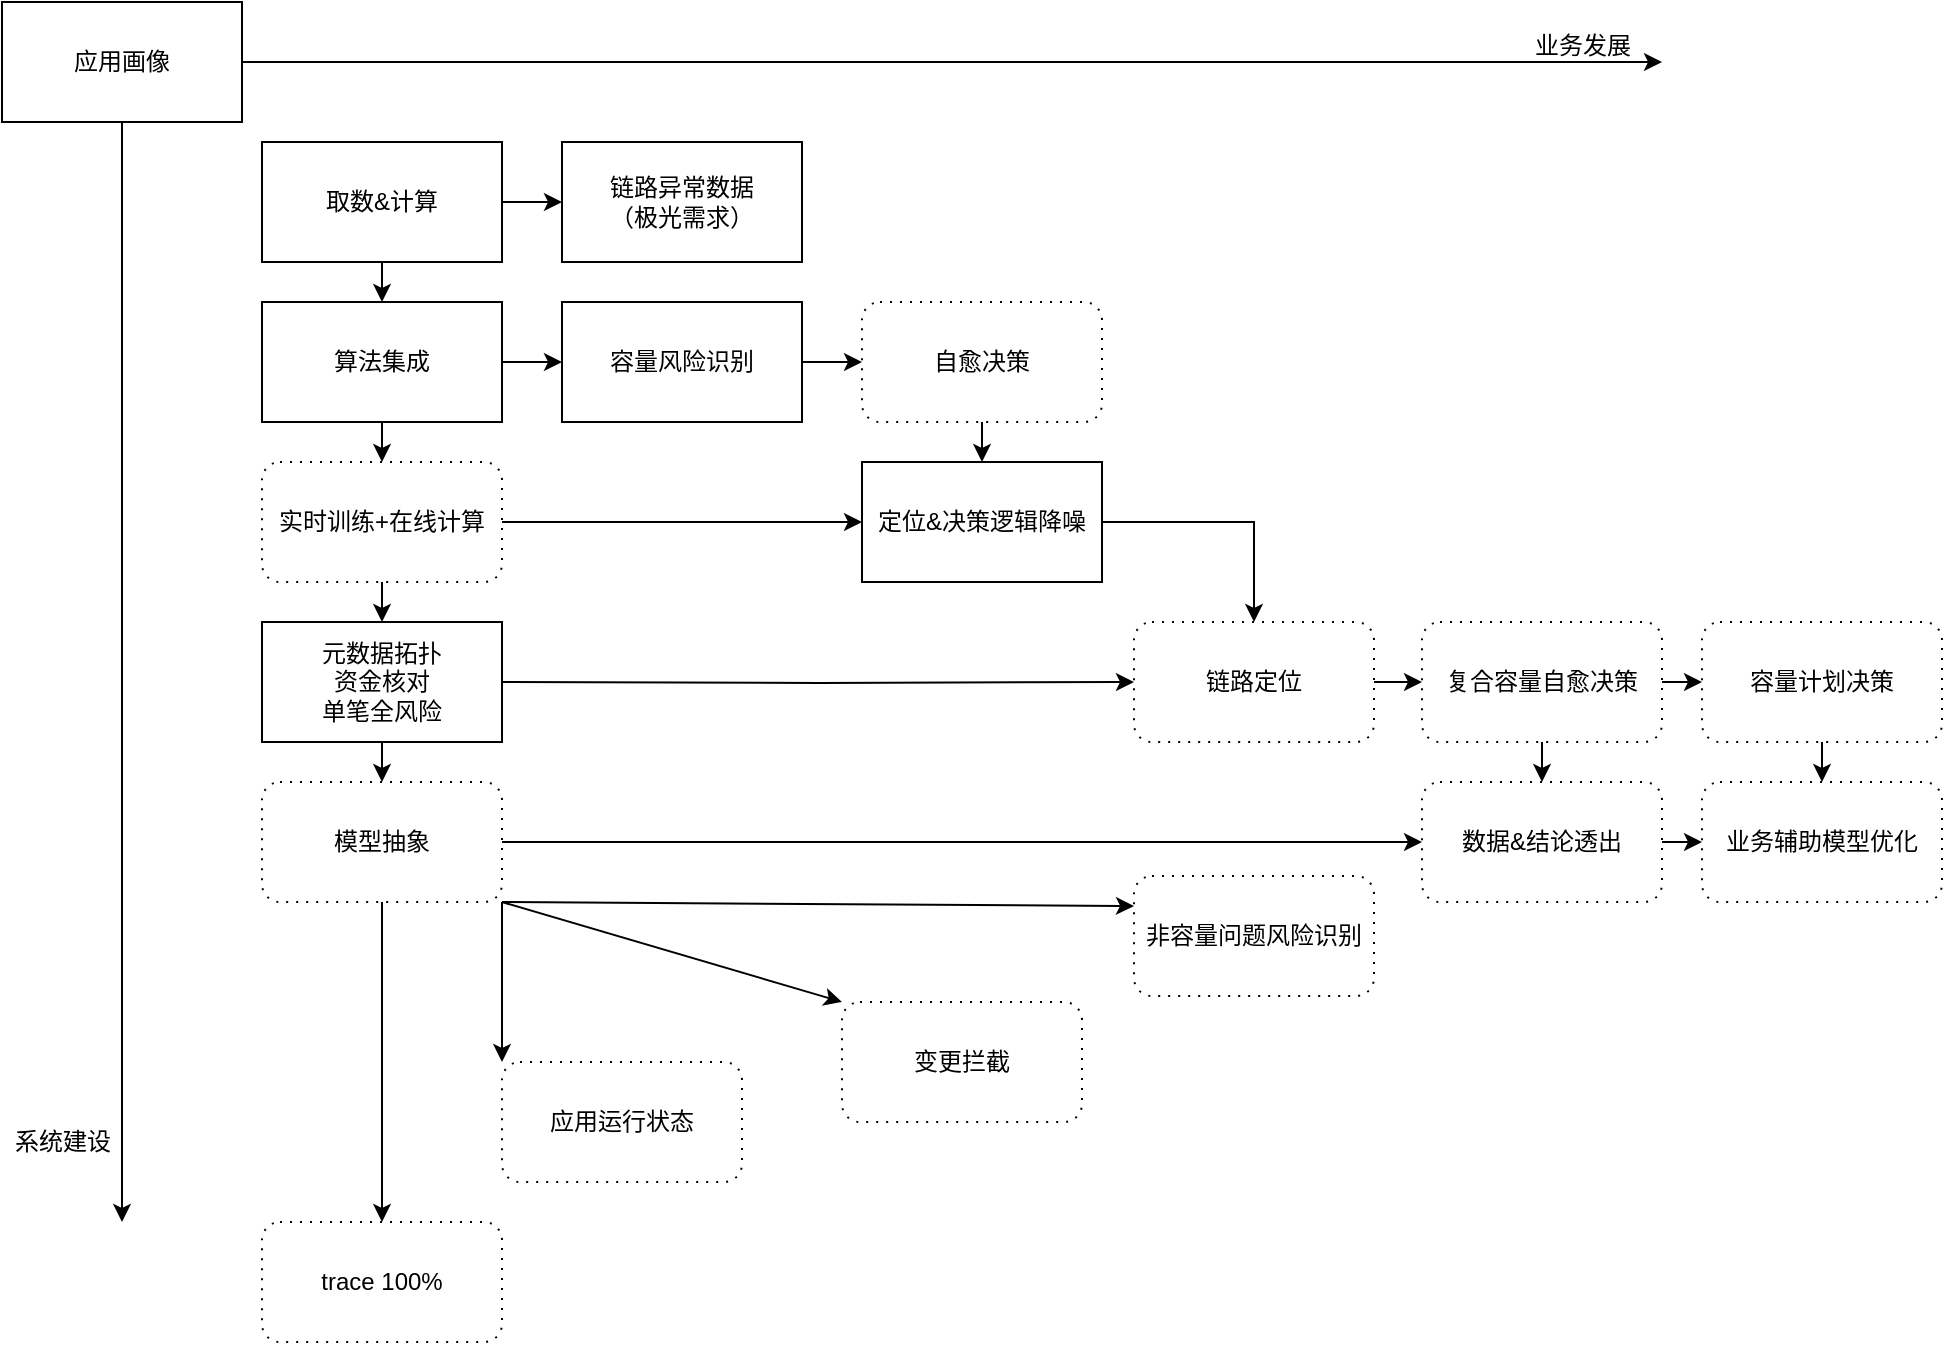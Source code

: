 <mxfile version="13.0.1" type="github">
  <diagram id="lR_yTGxbMc0zyjNVAQCE" name="Page-1">
    <mxGraphModel dx="1270" dy="740" grid="1" gridSize="10" guides="1" tooltips="1" connect="1" arrows="1" fold="1" page="1" pageScale="1" pageWidth="827" pageHeight="1169" math="0" shadow="0">
      <root>
        <mxCell id="0" />
        <mxCell id="1" parent="0" />
        <mxCell id="Xzn2xFjMzZO3HUGk9BcB-2" style="edgeStyle=orthogonalEdgeStyle;rounded=0;orthogonalLoop=1;jettySize=auto;html=1;exitX=1;exitY=0.5;exitDx=0;exitDy=0;" edge="1" parent="1" source="Xzn2xFjMzZO3HUGk9BcB-1">
          <mxGeometry relative="1" as="geometry">
            <mxPoint x="920" y="200" as="targetPoint" />
          </mxGeometry>
        </mxCell>
        <mxCell id="Xzn2xFjMzZO3HUGk9BcB-3" style="edgeStyle=orthogonalEdgeStyle;rounded=0;orthogonalLoop=1;jettySize=auto;html=1;exitX=0.5;exitY=1;exitDx=0;exitDy=0;" edge="1" parent="1" source="Xzn2xFjMzZO3HUGk9BcB-1">
          <mxGeometry relative="1" as="geometry">
            <mxPoint x="150" y="780" as="targetPoint" />
          </mxGeometry>
        </mxCell>
        <mxCell id="Xzn2xFjMzZO3HUGk9BcB-1" value="应用画像" style="rounded=0;whiteSpace=wrap;html=1;" vertex="1" parent="1">
          <mxGeometry x="90" y="170" width="120" height="60" as="geometry" />
        </mxCell>
        <mxCell id="Xzn2xFjMzZO3HUGk9BcB-14" style="edgeStyle=orthogonalEdgeStyle;rounded=0;orthogonalLoop=1;jettySize=auto;html=1;exitX=0.5;exitY=1;exitDx=0;exitDy=0;entryX=0.5;entryY=0;entryDx=0;entryDy=0;" edge="1" parent="1" source="Xzn2xFjMzZO3HUGk9BcB-4" target="Xzn2xFjMzZO3HUGk9BcB-5">
          <mxGeometry relative="1" as="geometry" />
        </mxCell>
        <mxCell id="Xzn2xFjMzZO3HUGk9BcB-16" style="edgeStyle=orthogonalEdgeStyle;rounded=0;orthogonalLoop=1;jettySize=auto;html=1;exitX=1;exitY=0.5;exitDx=0;exitDy=0;entryX=0;entryY=0.5;entryDx=0;entryDy=0;" edge="1" parent="1" source="Xzn2xFjMzZO3HUGk9BcB-4" target="Xzn2xFjMzZO3HUGk9BcB-11">
          <mxGeometry relative="1" as="geometry" />
        </mxCell>
        <mxCell id="Xzn2xFjMzZO3HUGk9BcB-4" value="取数&amp;amp;计算" style="rounded=0;whiteSpace=wrap;html=1;" vertex="1" parent="1">
          <mxGeometry x="220" y="240" width="120" height="60" as="geometry" />
        </mxCell>
        <mxCell id="Xzn2xFjMzZO3HUGk9BcB-15" style="edgeStyle=orthogonalEdgeStyle;rounded=0;orthogonalLoop=1;jettySize=auto;html=1;exitX=0.5;exitY=1;exitDx=0;exitDy=0;entryX=0.5;entryY=0;entryDx=0;entryDy=0;" edge="1" parent="1" source="Xzn2xFjMzZO3HUGk9BcB-5" target="Xzn2xFjMzZO3HUGk9BcB-13">
          <mxGeometry relative="1" as="geometry" />
        </mxCell>
        <mxCell id="Xzn2xFjMzZO3HUGk9BcB-18" style="edgeStyle=orthogonalEdgeStyle;rounded=0;orthogonalLoop=1;jettySize=auto;html=1;exitX=1;exitY=0.5;exitDx=0;exitDy=0;entryX=0;entryY=0.5;entryDx=0;entryDy=0;" edge="1" parent="1" source="Xzn2xFjMzZO3HUGk9BcB-5" target="Xzn2xFjMzZO3HUGk9BcB-17">
          <mxGeometry relative="1" as="geometry" />
        </mxCell>
        <mxCell id="Xzn2xFjMzZO3HUGk9BcB-5" value="算法集成" style="rounded=0;whiteSpace=wrap;html=1;" vertex="1" parent="1">
          <mxGeometry x="220" y="320" width="120" height="60" as="geometry" />
        </mxCell>
        <mxCell id="Xzn2xFjMzZO3HUGk9BcB-43" style="rounded=0;orthogonalLoop=1;jettySize=auto;html=1;exitX=1;exitY=1;exitDx=0;exitDy=0;entryX=0;entryY=0;entryDx=0;entryDy=0;" edge="1" parent="1" source="Xzn2xFjMzZO3HUGk9BcB-9" target="Xzn2xFjMzZO3HUGk9BcB-42">
          <mxGeometry relative="1" as="geometry" />
        </mxCell>
        <mxCell id="Xzn2xFjMzZO3HUGk9BcB-48" style="edgeStyle=none;rounded=0;orthogonalLoop=1;jettySize=auto;html=1;exitX=1;exitY=1;exitDx=0;exitDy=0;entryX=0;entryY=0.25;entryDx=0;entryDy=0;" edge="1" parent="1" source="Xzn2xFjMzZO3HUGk9BcB-9" target="Xzn2xFjMzZO3HUGk9BcB-44">
          <mxGeometry relative="1" as="geometry" />
        </mxCell>
        <mxCell id="Xzn2xFjMzZO3HUGk9BcB-49" style="edgeStyle=none;rounded=0;orthogonalLoop=1;jettySize=auto;html=1;exitX=1;exitY=1;exitDx=0;exitDy=0;entryX=0;entryY=0;entryDx=0;entryDy=0;" edge="1" parent="1" source="Xzn2xFjMzZO3HUGk9BcB-9" target="Xzn2xFjMzZO3HUGk9BcB-45">
          <mxGeometry relative="1" as="geometry" />
        </mxCell>
        <mxCell id="Xzn2xFjMzZO3HUGk9BcB-50" style="edgeStyle=none;rounded=0;orthogonalLoop=1;jettySize=auto;html=1;exitX=0.5;exitY=1;exitDx=0;exitDy=0;" edge="1" parent="1" source="Xzn2xFjMzZO3HUGk9BcB-9" target="Xzn2xFjMzZO3HUGk9BcB-46">
          <mxGeometry relative="1" as="geometry" />
        </mxCell>
        <mxCell id="Xzn2xFjMzZO3HUGk9BcB-56" style="edgeStyle=none;rounded=0;orthogonalLoop=1;jettySize=auto;html=1;exitX=1;exitY=0.5;exitDx=0;exitDy=0;entryX=0;entryY=0.5;entryDx=0;entryDy=0;" edge="1" parent="1" source="Xzn2xFjMzZO3HUGk9BcB-9" target="Xzn2xFjMzZO3HUGk9BcB-51">
          <mxGeometry relative="1" as="geometry" />
        </mxCell>
        <mxCell id="Xzn2xFjMzZO3HUGk9BcB-9" value="模型抽象" style="shape=ext;rounded=1;html=1;whiteSpace=wrap;dashed=1;dashPattern=1 4;" vertex="1" parent="1">
          <mxGeometry x="220" y="560" width="120" height="60" as="geometry" />
        </mxCell>
        <mxCell id="Xzn2xFjMzZO3HUGk9BcB-34" style="edgeStyle=orthogonalEdgeStyle;rounded=0;orthogonalLoop=1;jettySize=auto;html=1;exitX=1;exitY=0.5;exitDx=0;exitDy=0;entryX=0;entryY=0.5;entryDx=0;entryDy=0;" edge="1" parent="1" source="Xzn2xFjMzZO3HUGk9BcB-10" target="Xzn2xFjMzZO3HUGk9BcB-33">
          <mxGeometry relative="1" as="geometry" />
        </mxCell>
        <mxCell id="Xzn2xFjMzZO3HUGk9BcB-10" value="&lt;span&gt;链路定位&lt;/span&gt;" style="shape=ext;rounded=1;html=1;whiteSpace=wrap;dashed=1;dashPattern=1 4;" vertex="1" parent="1">
          <mxGeometry x="656" y="480" width="120" height="60" as="geometry" />
        </mxCell>
        <mxCell id="Xzn2xFjMzZO3HUGk9BcB-11" value="链路异常数据&lt;br&gt;（极光需求）" style="rounded=0;whiteSpace=wrap;html=1;" vertex="1" parent="1">
          <mxGeometry x="370" y="240" width="120" height="60" as="geometry" />
        </mxCell>
        <mxCell id="Xzn2xFjMzZO3HUGk9BcB-21" style="edgeStyle=orthogonalEdgeStyle;rounded=0;orthogonalLoop=1;jettySize=auto;html=1;exitX=1;exitY=0.5;exitDx=0;exitDy=0;entryX=0;entryY=0.5;entryDx=0;entryDy=0;" edge="1" parent="1" source="Xzn2xFjMzZO3HUGk9BcB-13" target="Xzn2xFjMzZO3HUGk9BcB-19">
          <mxGeometry relative="1" as="geometry" />
        </mxCell>
        <mxCell id="Xzn2xFjMzZO3HUGk9BcB-28" style="edgeStyle=orthogonalEdgeStyle;rounded=0;orthogonalLoop=1;jettySize=auto;html=1;exitX=0.5;exitY=1;exitDx=0;exitDy=0;entryX=0.5;entryY=0;entryDx=0;entryDy=0;" edge="1" parent="1" source="Xzn2xFjMzZO3HUGk9BcB-13">
          <mxGeometry relative="1" as="geometry">
            <mxPoint x="280" y="480" as="targetPoint" />
          </mxGeometry>
        </mxCell>
        <mxCell id="Xzn2xFjMzZO3HUGk9BcB-13" value="实时训练+在线计算" style="shape=ext;rounded=1;html=1;whiteSpace=wrap;dashed=1;dashPattern=1 4;" vertex="1" parent="1">
          <mxGeometry x="220" y="400" width="120" height="60" as="geometry" />
        </mxCell>
        <mxCell id="Xzn2xFjMzZO3HUGk9BcB-39" style="edgeStyle=orthogonalEdgeStyle;rounded=0;orthogonalLoop=1;jettySize=auto;html=1;exitX=1;exitY=0.5;exitDx=0;exitDy=0;entryX=0;entryY=0.5;entryDx=0;entryDy=0;" edge="1" parent="1" source="Xzn2xFjMzZO3HUGk9BcB-17" target="Xzn2xFjMzZO3HUGk9BcB-38">
          <mxGeometry relative="1" as="geometry" />
        </mxCell>
        <mxCell id="Xzn2xFjMzZO3HUGk9BcB-17" value="容量风险识别" style="rounded=0;whiteSpace=wrap;html=1;" vertex="1" parent="1">
          <mxGeometry x="370" y="320" width="120" height="60" as="geometry" />
        </mxCell>
        <mxCell id="Xzn2xFjMzZO3HUGk9BcB-41" style="edgeStyle=orthogonalEdgeStyle;rounded=0;orthogonalLoop=1;jettySize=auto;html=1;exitX=1;exitY=0.5;exitDx=0;exitDy=0;entryX=0.5;entryY=0;entryDx=0;entryDy=0;" edge="1" parent="1" source="Xzn2xFjMzZO3HUGk9BcB-19" target="Xzn2xFjMzZO3HUGk9BcB-10">
          <mxGeometry relative="1" as="geometry" />
        </mxCell>
        <mxCell id="Xzn2xFjMzZO3HUGk9BcB-19" value="定位&amp;amp;决策逻辑降噪" style="rounded=0;whiteSpace=wrap;html=1;" vertex="1" parent="1">
          <mxGeometry x="520" y="400" width="120" height="60" as="geometry" />
        </mxCell>
        <mxCell id="Xzn2xFjMzZO3HUGk9BcB-27" style="edgeStyle=orthogonalEdgeStyle;rounded=0;orthogonalLoop=1;jettySize=auto;html=1;exitX=1;exitY=0.5;exitDx=0;exitDy=0;entryX=0;entryY=0.5;entryDx=0;entryDy=0;" edge="1" parent="1" target="Xzn2xFjMzZO3HUGk9BcB-10">
          <mxGeometry relative="1" as="geometry">
            <mxPoint x="340" y="510" as="sourcePoint" />
          </mxGeometry>
        </mxCell>
        <mxCell id="Xzn2xFjMzZO3HUGk9BcB-29" style="edgeStyle=orthogonalEdgeStyle;rounded=0;orthogonalLoop=1;jettySize=auto;html=1;exitX=0.5;exitY=1;exitDx=0;exitDy=0;entryX=0.5;entryY=0;entryDx=0;entryDy=0;" edge="1" parent="1" target="Xzn2xFjMzZO3HUGk9BcB-9">
          <mxGeometry relative="1" as="geometry">
            <mxPoint x="280" y="540" as="sourcePoint" />
          </mxGeometry>
        </mxCell>
        <mxCell id="Xzn2xFjMzZO3HUGk9BcB-23" value="业务发展" style="text;html=1;align=center;verticalAlign=middle;resizable=0;points=[];autosize=1;" vertex="1" parent="1">
          <mxGeometry x="850" y="182" width="60" height="20" as="geometry" />
        </mxCell>
        <mxCell id="Xzn2xFjMzZO3HUGk9BcB-24" value="系统建设" style="text;html=1;align=center;verticalAlign=middle;resizable=0;points=[];autosize=1;" vertex="1" parent="1">
          <mxGeometry x="90" y="730" width="60" height="20" as="geometry" />
        </mxCell>
        <mxCell id="Xzn2xFjMzZO3HUGk9BcB-55" style="edgeStyle=none;rounded=0;orthogonalLoop=1;jettySize=auto;html=1;exitX=0.5;exitY=1;exitDx=0;exitDy=0;entryX=0.5;entryY=0;entryDx=0;entryDy=0;" edge="1" parent="1" source="Xzn2xFjMzZO3HUGk9BcB-30" target="Xzn2xFjMzZO3HUGk9BcB-52">
          <mxGeometry relative="1" as="geometry" />
        </mxCell>
        <mxCell id="Xzn2xFjMzZO3HUGk9BcB-30" value="&lt;span&gt;容量计划决策&lt;/span&gt;" style="shape=ext;rounded=1;html=1;whiteSpace=wrap;dashed=1;dashPattern=1 4;" vertex="1" parent="1">
          <mxGeometry x="940" y="480" width="120" height="60" as="geometry" />
        </mxCell>
        <mxCell id="Xzn2xFjMzZO3HUGk9BcB-53" style="edgeStyle=none;rounded=0;orthogonalLoop=1;jettySize=auto;html=1;exitX=1;exitY=0.5;exitDx=0;exitDy=0;entryX=0;entryY=0.5;entryDx=0;entryDy=0;" edge="1" parent="1" source="Xzn2xFjMzZO3HUGk9BcB-33" target="Xzn2xFjMzZO3HUGk9BcB-30">
          <mxGeometry relative="1" as="geometry" />
        </mxCell>
        <mxCell id="Xzn2xFjMzZO3HUGk9BcB-54" style="edgeStyle=none;rounded=0;orthogonalLoop=1;jettySize=auto;html=1;exitX=0.5;exitY=1;exitDx=0;exitDy=0;entryX=0.5;entryY=0;entryDx=0;entryDy=0;" edge="1" parent="1" source="Xzn2xFjMzZO3HUGk9BcB-33" target="Xzn2xFjMzZO3HUGk9BcB-51">
          <mxGeometry relative="1" as="geometry" />
        </mxCell>
        <mxCell id="Xzn2xFjMzZO3HUGk9BcB-33" value="&lt;span&gt;复合容量自愈决策&lt;/span&gt;" style="shape=ext;rounded=1;html=1;whiteSpace=wrap;dashed=1;dashPattern=1 4;" vertex="1" parent="1">
          <mxGeometry x="800" y="480" width="120" height="60" as="geometry" />
        </mxCell>
        <mxCell id="Xzn2xFjMzZO3HUGk9BcB-40" style="edgeStyle=orthogonalEdgeStyle;rounded=0;orthogonalLoop=1;jettySize=auto;html=1;exitX=0.5;exitY=1;exitDx=0;exitDy=0;entryX=0.5;entryY=0;entryDx=0;entryDy=0;" edge="1" parent="1" source="Xzn2xFjMzZO3HUGk9BcB-38" target="Xzn2xFjMzZO3HUGk9BcB-19">
          <mxGeometry relative="1" as="geometry" />
        </mxCell>
        <mxCell id="Xzn2xFjMzZO3HUGk9BcB-38" value="&lt;span style=&quot;font-family: &amp;#34;helvetica&amp;#34;&quot;&gt;自愈决策&lt;/span&gt;" style="shape=ext;rounded=1;html=1;whiteSpace=wrap;dashed=1;dashPattern=1 4;" vertex="1" parent="1">
          <mxGeometry x="520" y="320" width="120" height="60" as="geometry" />
        </mxCell>
        <mxCell id="Xzn2xFjMzZO3HUGk9BcB-42" value="&lt;span&gt;变更拦截&lt;/span&gt;" style="shape=ext;rounded=1;html=1;whiteSpace=wrap;dashed=1;dashPattern=1 4;" vertex="1" parent="1">
          <mxGeometry x="510" y="670" width="120" height="60" as="geometry" />
        </mxCell>
        <mxCell id="Xzn2xFjMzZO3HUGk9BcB-44" value="非容量问题风险识别" style="shape=ext;rounded=1;html=1;whiteSpace=wrap;dashed=1;dashPattern=1 4;" vertex="1" parent="1">
          <mxGeometry x="656" y="607" width="120" height="60" as="geometry" />
        </mxCell>
        <mxCell id="Xzn2xFjMzZO3HUGk9BcB-45" value="应用运行状态" style="shape=ext;rounded=1;html=1;whiteSpace=wrap;dashed=1;dashPattern=1 4;" vertex="1" parent="1">
          <mxGeometry x="340" y="700" width="120" height="60" as="geometry" />
        </mxCell>
        <mxCell id="Xzn2xFjMzZO3HUGk9BcB-46" value="trace 100%" style="shape=ext;rounded=1;html=1;whiteSpace=wrap;dashed=1;dashPattern=1 4;" vertex="1" parent="1">
          <mxGeometry x="220" y="780" width="120" height="60" as="geometry" />
        </mxCell>
        <mxCell id="Xzn2xFjMzZO3HUGk9BcB-47" value="&lt;span&gt;元数据拓扑&lt;/span&gt;&lt;br&gt;&lt;span&gt;资金核对&lt;/span&gt;&lt;br&gt;&lt;span&gt;单笔全风险&lt;/span&gt;" style="rounded=0;whiteSpace=wrap;html=1;" vertex="1" parent="1">
          <mxGeometry x="220" y="480" width="120" height="60" as="geometry" />
        </mxCell>
        <mxCell id="Xzn2xFjMzZO3HUGk9BcB-57" style="edgeStyle=none;rounded=0;orthogonalLoop=1;jettySize=auto;html=1;exitX=1;exitY=0.5;exitDx=0;exitDy=0;entryX=0;entryY=0.5;entryDx=0;entryDy=0;" edge="1" parent="1" source="Xzn2xFjMzZO3HUGk9BcB-51" target="Xzn2xFjMzZO3HUGk9BcB-52">
          <mxGeometry relative="1" as="geometry" />
        </mxCell>
        <mxCell id="Xzn2xFjMzZO3HUGk9BcB-51" value="&lt;span&gt;数据&amp;amp;结论透出&lt;/span&gt;" style="shape=ext;rounded=1;html=1;whiteSpace=wrap;dashed=1;dashPattern=1 4;" vertex="1" parent="1">
          <mxGeometry x="800" y="560" width="120" height="60" as="geometry" />
        </mxCell>
        <mxCell id="Xzn2xFjMzZO3HUGk9BcB-52" value="&lt;span&gt;业务辅助模型优化&lt;/span&gt;" style="shape=ext;rounded=1;html=1;whiteSpace=wrap;dashed=1;dashPattern=1 4;" vertex="1" parent="1">
          <mxGeometry x="940" y="560" width="120" height="60" as="geometry" />
        </mxCell>
      </root>
    </mxGraphModel>
  </diagram>
</mxfile>
